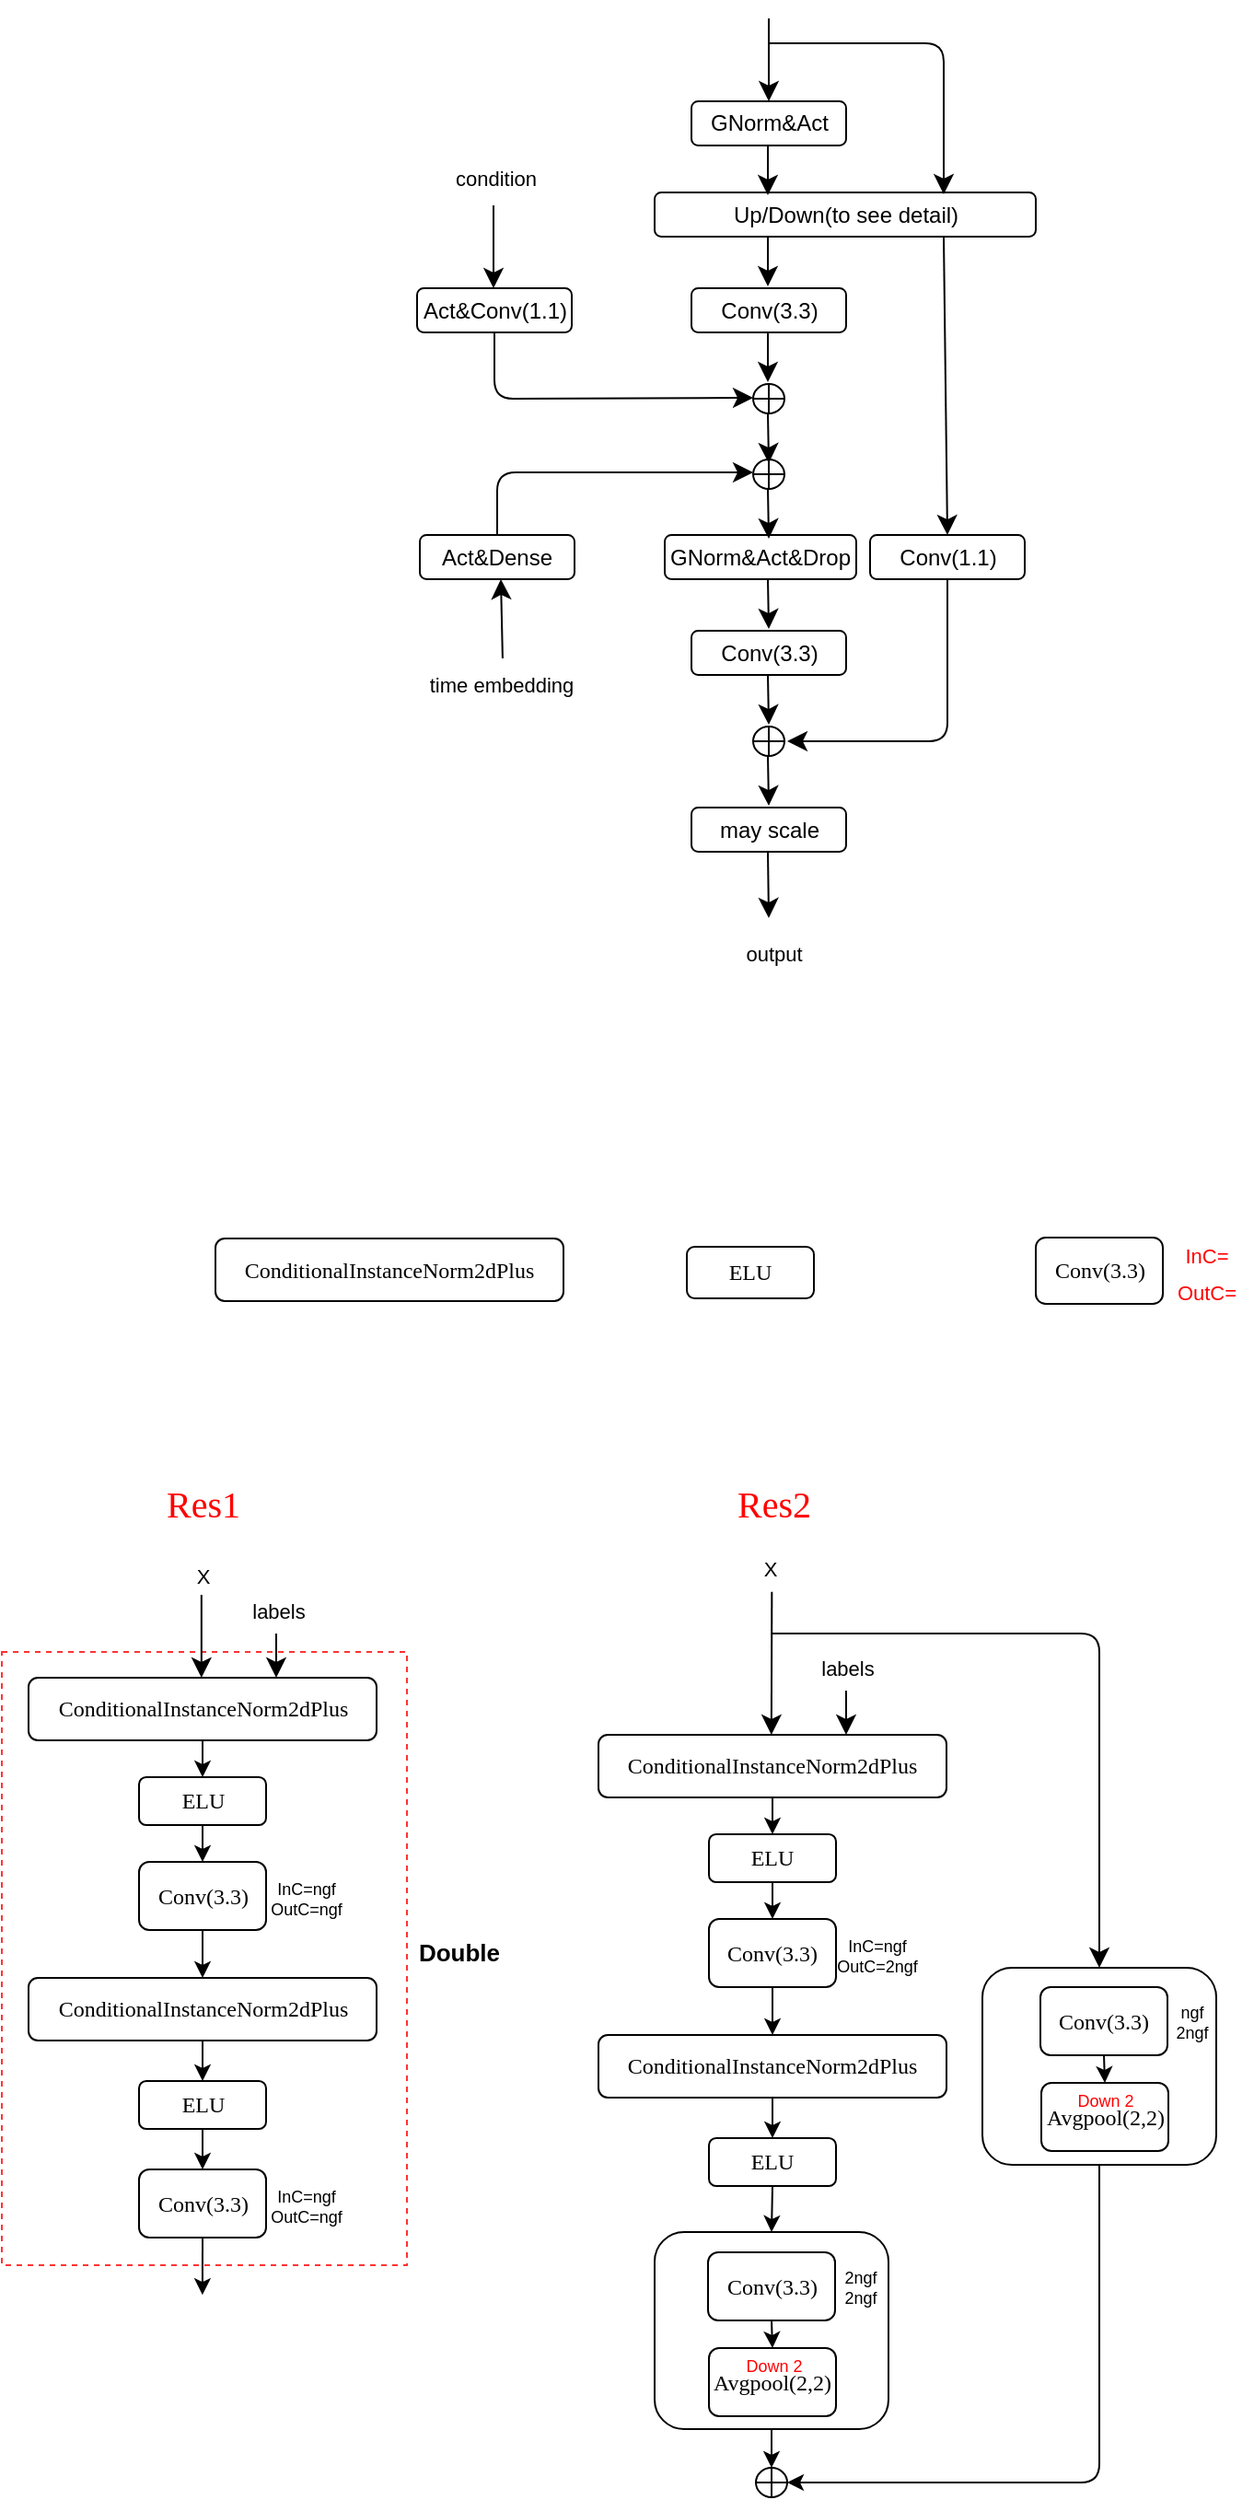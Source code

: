 <mxfile version="24.7.1" type="github">
  <diagram name="第 1 页" id="WY7e-I092N28eT6Ba04r">
    <mxGraphModel dx="1427" dy="1818" grid="0" gridSize="10" guides="1" tooltips="1" connect="1" arrows="1" fold="1" page="0" pageScale="1" pageWidth="827" pageHeight="1169" background="none" math="0" shadow="0">
      <root>
        <mxCell id="0" />
        <mxCell id="1" parent="0" />
        <mxCell id="3fjzQiBei5Zrd4goEmmM-80" value="" style="rounded=1;whiteSpace=wrap;html=1;" vertex="1" parent="1">
          <mxGeometry x="211.5" y="462" width="127" height="107" as="geometry" />
        </mxCell>
        <mxCell id="3fjzQiBei5Zrd4goEmmM-93" value="" style="rounded=0;whiteSpace=wrap;html=1;dashed=1;strokeColor=#FF3333;" vertex="1" parent="1">
          <mxGeometry x="-143" y="147" width="220" height="333" as="geometry" />
        </mxCell>
        <mxCell id="3fjzQiBei5Zrd4goEmmM-1" value="GNorm&amp;amp;Act" style="rounded=1;whiteSpace=wrap;html=1;labelBackgroundColor=none;" vertex="1" parent="1">
          <mxGeometry x="231.5" y="-695" width="84" height="24" as="geometry" />
        </mxCell>
        <mxCell id="3fjzQiBei5Zrd4goEmmM-2" value="" style="endArrow=classic;html=1;rounded=1;fontSize=12;startSize=8;endSize=8;labelBackgroundColor=none;fontColor=default;" edge="1" parent="1">
          <mxGeometry width="50" height="50" relative="1" as="geometry">
            <mxPoint x="273.5" y="-740" as="sourcePoint" />
            <mxPoint x="273.5" y="-695" as="targetPoint" />
          </mxGeometry>
        </mxCell>
        <mxCell id="3fjzQiBei5Zrd4goEmmM-3" value="Up/Down(to see detail)" style="rounded=1;whiteSpace=wrap;html=1;labelBackgroundColor=none;" vertex="1" parent="1">
          <mxGeometry x="211.5" y="-645.5" width="207" height="24" as="geometry" />
        </mxCell>
        <mxCell id="3fjzQiBei5Zrd4goEmmM-4" value="" style="endArrow=classic;html=1;rounded=1;fontSize=12;startSize=8;endSize=8;labelBackgroundColor=none;fontColor=default;" edge="1" parent="1">
          <mxGeometry width="50" height="50" relative="1" as="geometry">
            <mxPoint x="273" y="-671" as="sourcePoint" />
            <mxPoint x="273" y="-644" as="targetPoint" />
          </mxGeometry>
        </mxCell>
        <mxCell id="3fjzQiBei5Zrd4goEmmM-5" value="" style="endArrow=classic;html=1;rounded=1;fontSize=12;startSize=8;endSize=8;labelBackgroundColor=none;fontColor=default;" edge="1" parent="1">
          <mxGeometry width="50" height="50" relative="1" as="geometry">
            <mxPoint x="273.5" y="-726.5" as="sourcePoint" />
            <mxPoint x="368.5" y="-644.5" as="targetPoint" />
            <Array as="points">
              <mxPoint x="368.5" y="-726.5" />
            </Array>
          </mxGeometry>
        </mxCell>
        <mxCell id="3fjzQiBei5Zrd4goEmmM-6" value="Conv(3.3)" style="rounded=1;whiteSpace=wrap;html=1;labelBackgroundColor=none;" vertex="1" parent="1">
          <mxGeometry x="231.5" y="-593.5" width="84" height="24" as="geometry" />
        </mxCell>
        <mxCell id="3fjzQiBei5Zrd4goEmmM-7" value="" style="endArrow=classic;html=1;rounded=1;fontSize=12;startSize=8;endSize=8;labelBackgroundColor=none;fontColor=default;" edge="1" parent="1">
          <mxGeometry width="50" height="50" relative="1" as="geometry">
            <mxPoint x="273" y="-621.5" as="sourcePoint" />
            <mxPoint x="273" y="-594.5" as="targetPoint" />
          </mxGeometry>
        </mxCell>
        <mxCell id="3fjzQiBei5Zrd4goEmmM-8" value="" style="endArrow=classic;html=1;rounded=1;fontSize=12;startSize=8;endSize=8;labelBackgroundColor=none;fontColor=default;" edge="1" parent="1">
          <mxGeometry width="50" height="50" relative="1" as="geometry">
            <mxPoint x="273" y="-569.5" as="sourcePoint" />
            <mxPoint x="273" y="-542.5" as="targetPoint" />
          </mxGeometry>
        </mxCell>
        <mxCell id="3fjzQiBei5Zrd4goEmmM-9" value="" style="shape=orEllipse;perimeter=ellipsePerimeter;whiteSpace=wrap;html=1;backgroundOutline=1;rounded=1;labelBackgroundColor=none;" vertex="1" parent="1">
          <mxGeometry x="265" y="-541.5" width="17" height="16" as="geometry" />
        </mxCell>
        <mxCell id="3fjzQiBei5Zrd4goEmmM-10" value="Act&amp;amp;Dense" style="rounded=1;whiteSpace=wrap;html=1;labelBackgroundColor=none;" vertex="1" parent="1">
          <mxGeometry x="84" y="-459.5" width="84" height="24" as="geometry" />
        </mxCell>
        <mxCell id="3fjzQiBei5Zrd4goEmmM-11" value="" style="endArrow=classic;html=1;rounded=1;fontSize=12;startSize=8;endSize=8;exitX=0.51;exitY=0.097;exitDx=0;exitDy=0;exitPerimeter=0;labelBackgroundColor=none;fontColor=default;" edge="1" parent="1" source="3fjzQiBei5Zrd4goEmmM-12">
          <mxGeometry width="50" height="50" relative="1" as="geometry">
            <mxPoint x="130" y="-391.5" as="sourcePoint" />
            <mxPoint x="128" y="-435.5" as="targetPoint" />
          </mxGeometry>
        </mxCell>
        <mxCell id="3fjzQiBei5Zrd4goEmmM-12" value="&lt;font style=&quot;font-size: 11px;&quot;&gt;time embedding&lt;/font&gt;" style="text;html=1;align=center;verticalAlign=middle;resizable=0;points=[];autosize=1;strokeColor=none;fillColor=none;fontSize=16;rounded=1;labelBackgroundColor=none;" vertex="1" parent="1">
          <mxGeometry x="80" y="-395.5" width="96" height="31" as="geometry" />
        </mxCell>
        <mxCell id="3fjzQiBei5Zrd4goEmmM-13" value="Act&amp;amp;Conv(1.1)" style="rounded=1;whiteSpace=wrap;html=1;labelBackgroundColor=none;" vertex="1" parent="1">
          <mxGeometry x="82.5" y="-593.5" width="84" height="24" as="geometry" />
        </mxCell>
        <mxCell id="3fjzQiBei5Zrd4goEmmM-14" value="" style="endArrow=classic;html=1;rounded=1;fontSize=12;startSize=8;endSize=8;labelBackgroundColor=none;fontColor=default;" edge="1" parent="1">
          <mxGeometry width="50" height="50" relative="1" as="geometry">
            <mxPoint x="124" y="-638.5" as="sourcePoint" />
            <mxPoint x="124" y="-593.5" as="targetPoint" />
          </mxGeometry>
        </mxCell>
        <mxCell id="3fjzQiBei5Zrd4goEmmM-15" value="" style="endArrow=classic;html=1;rounded=1;fontSize=12;startSize=8;endSize=8;exitX=0.5;exitY=1;exitDx=0;exitDy=0;labelBackgroundColor=none;fontColor=default;" edge="1" parent="1" source="3fjzQiBei5Zrd4goEmmM-13">
          <mxGeometry width="50" height="50" relative="1" as="geometry">
            <mxPoint x="115.5" y="-533.5" as="sourcePoint" />
            <mxPoint x="265" y="-534" as="targetPoint" />
            <Array as="points">
              <mxPoint x="124.5" y="-533.5" />
            </Array>
          </mxGeometry>
        </mxCell>
        <mxCell id="3fjzQiBei5Zrd4goEmmM-16" value="&lt;span style=&quot;font-size: 11px;&quot;&gt;condition&lt;/span&gt;" style="text;html=1;align=center;verticalAlign=middle;resizable=0;points=[];autosize=1;strokeColor=none;fillColor=none;fontSize=16;rounded=1;labelBackgroundColor=none;" vertex="1" parent="1">
          <mxGeometry x="93.5" y="-671" width="62" height="31" as="geometry" />
        </mxCell>
        <mxCell id="3fjzQiBei5Zrd4goEmmM-17" value="" style="endArrow=classic;html=1;rounded=1;fontSize=12;startSize=8;endSize=8;labelBackgroundColor=none;fontColor=default;" edge="1" parent="1">
          <mxGeometry width="50" height="50" relative="1" as="geometry">
            <mxPoint x="126" y="-459.5" as="sourcePoint" />
            <mxPoint x="265" y="-493.5" as="targetPoint" />
            <Array as="points">
              <mxPoint x="126" y="-493.5" />
            </Array>
          </mxGeometry>
        </mxCell>
        <mxCell id="3fjzQiBei5Zrd4goEmmM-18" value="" style="shape=orEllipse;perimeter=ellipsePerimeter;whiteSpace=wrap;html=1;backgroundOutline=1;rounded=1;labelBackgroundColor=none;" vertex="1" parent="1">
          <mxGeometry x="265" y="-500.5" width="17" height="16" as="geometry" />
        </mxCell>
        <mxCell id="3fjzQiBei5Zrd4goEmmM-19" value="" style="endArrow=classic;html=1;rounded=1;fontSize=12;startSize=8;endSize=8;labelBackgroundColor=none;fontColor=default;" edge="1" parent="1">
          <mxGeometry width="50" height="50" relative="1" as="geometry">
            <mxPoint x="273" y="-525.5" as="sourcePoint" />
            <mxPoint x="273.5" y="-498.5" as="targetPoint" />
          </mxGeometry>
        </mxCell>
        <mxCell id="3fjzQiBei5Zrd4goEmmM-20" value="GNorm&amp;amp;Act&amp;amp;Drop" style="rounded=1;whiteSpace=wrap;html=1;labelBackgroundColor=none;" vertex="1" parent="1">
          <mxGeometry x="217" y="-459.5" width="104" height="24" as="geometry" />
        </mxCell>
        <mxCell id="3fjzQiBei5Zrd4goEmmM-21" value="" style="endArrow=classic;html=1;rounded=1;fontSize=12;startSize=8;endSize=8;labelBackgroundColor=none;fontColor=default;" edge="1" parent="1">
          <mxGeometry width="50" height="50" relative="1" as="geometry">
            <mxPoint x="273" y="-484.5" as="sourcePoint" />
            <mxPoint x="273.5" y="-457.5" as="targetPoint" />
          </mxGeometry>
        </mxCell>
        <mxCell id="3fjzQiBei5Zrd4goEmmM-22" value="Conv(3.3)" style="rounded=1;whiteSpace=wrap;html=1;labelBackgroundColor=none;" vertex="1" parent="1">
          <mxGeometry x="231.5" y="-407.5" width="84" height="24" as="geometry" />
        </mxCell>
        <mxCell id="3fjzQiBei5Zrd4goEmmM-23" value="" style="endArrow=classic;html=1;rounded=1;fontSize=12;startSize=8;endSize=8;labelBackgroundColor=none;fontColor=default;" edge="1" parent="1">
          <mxGeometry width="50" height="50" relative="1" as="geometry">
            <mxPoint x="273" y="-435.5" as="sourcePoint" />
            <mxPoint x="273.5" y="-408.5" as="targetPoint" />
          </mxGeometry>
        </mxCell>
        <mxCell id="3fjzQiBei5Zrd4goEmmM-24" value="Conv(1.1)" style="rounded=1;whiteSpace=wrap;html=1;labelBackgroundColor=none;" vertex="1" parent="1">
          <mxGeometry x="328.5" y="-459.5" width="84" height="24" as="geometry" />
        </mxCell>
        <mxCell id="3fjzQiBei5Zrd4goEmmM-25" value="" style="endArrow=classic;html=1;rounded=1;fontSize=12;startSize=8;endSize=8;entryX=0.5;entryY=0;entryDx=0;entryDy=0;labelBackgroundColor=none;fontColor=default;" edge="1" parent="1" target="3fjzQiBei5Zrd4goEmmM-24">
          <mxGeometry width="50" height="50" relative="1" as="geometry">
            <mxPoint x="368.5" y="-621.5" as="sourcePoint" />
            <mxPoint x="368.5" y="-563.5" as="targetPoint" />
          </mxGeometry>
        </mxCell>
        <mxCell id="3fjzQiBei5Zrd4goEmmM-26" value="" style="shape=orEllipse;perimeter=ellipsePerimeter;whiteSpace=wrap;html=1;backgroundOutline=1;rounded=1;labelBackgroundColor=none;" vertex="1" parent="1">
          <mxGeometry x="265" y="-355.5" width="17" height="16" as="geometry" />
        </mxCell>
        <mxCell id="3fjzQiBei5Zrd4goEmmM-27" value="" style="endArrow=classic;html=1;rounded=1;fontSize=12;startSize=8;endSize=8;labelBackgroundColor=none;fontColor=default;" edge="1" parent="1">
          <mxGeometry width="50" height="50" relative="1" as="geometry">
            <mxPoint x="273" y="-383.5" as="sourcePoint" />
            <mxPoint x="273.5" y="-356.5" as="targetPoint" />
          </mxGeometry>
        </mxCell>
        <mxCell id="3fjzQiBei5Zrd4goEmmM-28" value="" style="endArrow=classic;html=1;rounded=1;fontSize=12;startSize=8;endSize=8;exitX=0.5;exitY=1;exitDx=0;exitDy=0;labelBackgroundColor=none;fontColor=default;" edge="1" parent="1" source="3fjzQiBei5Zrd4goEmmM-24">
          <mxGeometry width="50" height="50" relative="1" as="geometry">
            <mxPoint x="369" y="-433.5" as="sourcePoint" />
            <mxPoint x="283.5" y="-347.5" as="targetPoint" />
            <Array as="points">
              <mxPoint x="370.5" y="-347.5" />
            </Array>
          </mxGeometry>
        </mxCell>
        <mxCell id="3fjzQiBei5Zrd4goEmmM-29" value="may scale" style="rounded=1;whiteSpace=wrap;html=1;labelBackgroundColor=none;" vertex="1" parent="1">
          <mxGeometry x="231.5" y="-311.5" width="84" height="24" as="geometry" />
        </mxCell>
        <mxCell id="3fjzQiBei5Zrd4goEmmM-30" value="" style="endArrow=classic;html=1;rounded=1;fontSize=12;startSize=8;endSize=8;labelBackgroundColor=none;fontColor=default;" edge="1" parent="1">
          <mxGeometry width="50" height="50" relative="1" as="geometry">
            <mxPoint x="273" y="-339.5" as="sourcePoint" />
            <mxPoint x="273.5" y="-312.5" as="targetPoint" />
          </mxGeometry>
        </mxCell>
        <mxCell id="3fjzQiBei5Zrd4goEmmM-31" value="" style="endArrow=classic;html=1;rounded=1;fontSize=12;startSize=8;endSize=8;labelBackgroundColor=none;fontColor=default;" edge="1" parent="1">
          <mxGeometry width="50" height="50" relative="1" as="geometry">
            <mxPoint x="273" y="-287.5" as="sourcePoint" />
            <mxPoint x="273.5" y="-251.5" as="targetPoint" />
          </mxGeometry>
        </mxCell>
        <mxCell id="3fjzQiBei5Zrd4goEmmM-32" value="&lt;font style=&quot;font-size: 11px;&quot;&gt;output&lt;/font&gt;" style="text;html=1;align=center;verticalAlign=middle;resizable=0;points=[];autosize=1;strokeColor=none;fillColor=none;fontSize=16;rounded=1;labelBackgroundColor=none;" vertex="1" parent="1">
          <mxGeometry x="251" y="-249.5" width="49" height="31" as="geometry" />
        </mxCell>
        <mxCell id="3fjzQiBei5Zrd4goEmmM-47" style="edgeStyle=orthogonalEdgeStyle;rounded=1;orthogonalLoop=1;jettySize=auto;html=1;exitX=0.5;exitY=1;exitDx=0;exitDy=0;entryX=0.5;entryY=0;entryDx=0;entryDy=0;" edge="1" parent="1" source="3fjzQiBei5Zrd4goEmmM-34" target="3fjzQiBei5Zrd4goEmmM-42">
          <mxGeometry relative="1" as="geometry">
            <mxPoint x="-34" y="230" as="targetPoint" />
          </mxGeometry>
        </mxCell>
        <mxCell id="3fjzQiBei5Zrd4goEmmM-34" value="&lt;font face=&quot;Times New Roman&quot;&gt;ConditionalInstanceNorm2dPlus&lt;/font&gt;" style="rounded=1;whiteSpace=wrap;html=1;" vertex="1" parent="1">
          <mxGeometry x="-128.5" y="161" width="189" height="34" as="geometry" />
        </mxCell>
        <mxCell id="3fjzQiBei5Zrd4goEmmM-35" value="&lt;font face=&quot;Times New Roman&quot;&gt;ELU&lt;/font&gt;" style="rounded=1;whiteSpace=wrap;html=1;" vertex="1" parent="1">
          <mxGeometry x="229" y="-73" width="69" height="28" as="geometry" />
        </mxCell>
        <mxCell id="3fjzQiBei5Zrd4goEmmM-36" value="&lt;font face=&quot;Times New Roman&quot;&gt;Conv(3.3)&lt;/font&gt;" style="rounded=1;whiteSpace=wrap;html=1;" vertex="1" parent="1">
          <mxGeometry x="418.5" y="-78" width="69" height="36" as="geometry" />
        </mxCell>
        <mxCell id="3fjzQiBei5Zrd4goEmmM-37" value="&lt;font color=&quot;#ff0000&quot;&gt;&lt;span style=&quot;font-size: 11px;&quot;&gt;InC=&lt;/span&gt;&lt;/font&gt;&lt;div&gt;&lt;font color=&quot;#ff0000&quot;&gt;&lt;span style=&quot;font-size: 11px;&quot;&gt;OutC=&lt;/span&gt;&lt;/font&gt;&lt;/div&gt;" style="text;html=1;align=center;verticalAlign=middle;resizable=0;points=[];autosize=1;strokeColor=none;fillColor=none;fontSize=16;rounded=1;labelBackgroundColor=none;" vertex="1" parent="1">
          <mxGeometry x="486" y="-85.5" width="50" height="50" as="geometry" />
        </mxCell>
        <mxCell id="3fjzQiBei5Zrd4goEmmM-38" value="&lt;font color=&quot;#ff0000&quot; face=&quot;Times New Roman&quot; style=&quot;font-size: 20px;&quot;&gt;Res1&lt;/font&gt;" style="text;html=1;align=center;verticalAlign=middle;resizable=0;points=[];autosize=1;strokeColor=none;fillColor=none;fontSize=16;rounded=1;labelBackgroundColor=none;" vertex="1" parent="1">
          <mxGeometry x="-63" y="48" width="58" height="36" as="geometry" />
        </mxCell>
        <mxCell id="3fjzQiBei5Zrd4goEmmM-58" style="edgeStyle=orthogonalEdgeStyle;rounded=1;orthogonalLoop=1;jettySize=auto;html=1;exitX=0.5;exitY=1;exitDx=0;exitDy=0;entryX=0.5;entryY=0;entryDx=0;entryDy=0;" edge="1" parent="1" source="3fjzQiBei5Zrd4goEmmM-39" target="3fjzQiBei5Zrd4goEmmM-53">
          <mxGeometry relative="1" as="geometry" />
        </mxCell>
        <mxCell id="3fjzQiBei5Zrd4goEmmM-39" value="&lt;font face=&quot;Times New Roman&quot;&gt;Conv(3.3)&lt;/font&gt;" style="rounded=1;whiteSpace=wrap;html=1;" vertex="1" parent="1">
          <mxGeometry x="-68.5" y="261" width="69" height="37" as="geometry" />
        </mxCell>
        <mxCell id="3fjzQiBei5Zrd4goEmmM-40" value="&lt;font style=&quot;font-size: 9px;&quot;&gt;&lt;span style=&quot;font-size: 9px;&quot;&gt;InC=ngf&lt;/span&gt;&lt;/font&gt;&lt;div style=&quot;font-size: 9px;&quot;&gt;&lt;font style=&quot;font-size: 9px;&quot;&gt;&lt;span style=&quot;font-size: 9px;&quot;&gt;OutC=ngf&lt;/span&gt;&lt;/font&gt;&lt;/div&gt;" style="text;html=1;align=center;verticalAlign=middle;resizable=0;points=[];autosize=1;strokeColor=none;fillColor=none;fontSize=9;rounded=1;labelBackgroundColor=none;" vertex="1" parent="1">
          <mxGeometry x="-7" y="263.5" width="57" height="34" as="geometry" />
        </mxCell>
        <mxCell id="3fjzQiBei5Zrd4goEmmM-41" value="&lt;font face=&quot;Times New Roman&quot;&gt;ConditionalInstanceNorm2dPlus&lt;/font&gt;" style="rounded=1;whiteSpace=wrap;html=1;" vertex="1" parent="1">
          <mxGeometry x="-27" y="-77.5" width="189" height="34" as="geometry" />
        </mxCell>
        <mxCell id="3fjzQiBei5Zrd4goEmmM-49" style="edgeStyle=orthogonalEdgeStyle;rounded=1;orthogonalLoop=1;jettySize=auto;html=1;exitX=0.5;exitY=1;exitDx=0;exitDy=0;entryX=0.5;entryY=0;entryDx=0;entryDy=0;" edge="1" parent="1" source="3fjzQiBei5Zrd4goEmmM-42" target="3fjzQiBei5Zrd4goEmmM-39">
          <mxGeometry relative="1" as="geometry" />
        </mxCell>
        <mxCell id="3fjzQiBei5Zrd4goEmmM-42" value="&lt;font face=&quot;Times New Roman&quot;&gt;ELU&lt;/font&gt;" style="rounded=1;whiteSpace=wrap;html=1;" vertex="1" parent="1">
          <mxGeometry x="-68.5" y="215" width="69" height="26" as="geometry" />
        </mxCell>
        <mxCell id="3fjzQiBei5Zrd4goEmmM-43" value="" style="endArrow=classic;html=1;rounded=1;fontSize=12;startSize=8;endSize=8;labelBackgroundColor=none;fontColor=default;" edge="1" parent="1">
          <mxGeometry width="50" height="50" relative="1" as="geometry">
            <mxPoint x="-34.59" y="116" as="sourcePoint" />
            <mxPoint x="-34.59" y="161" as="targetPoint" />
          </mxGeometry>
        </mxCell>
        <mxCell id="3fjzQiBei5Zrd4goEmmM-45" value="&lt;span style=&quot;font-size: 11px;&quot;&gt;labels&lt;/span&gt;" style="text;html=1;align=center;verticalAlign=middle;resizable=0;points=[];autosize=1;strokeColor=none;fillColor=none;fontSize=16;rounded=1;labelBackgroundColor=none;" vertex="1" parent="1">
          <mxGeometry x="-17" y="107" width="47" height="31" as="geometry" />
        </mxCell>
        <mxCell id="3fjzQiBei5Zrd4goEmmM-46" value="&lt;span style=&quot;font-size: 11px;&quot;&gt;X&lt;/span&gt;" style="text;html=1;align=center;verticalAlign=middle;resizable=0;points=[];autosize=1;strokeColor=none;fillColor=none;fontSize=16;rounded=1;labelBackgroundColor=none;" vertex="1" parent="1">
          <mxGeometry x="-46.5" y="88" width="25" height="31" as="geometry" />
        </mxCell>
        <mxCell id="3fjzQiBei5Zrd4goEmmM-51" value="" style="endArrow=classic;html=1;rounded=1;fontSize=12;startSize=8;endSize=8;labelBackgroundColor=none;fontColor=default;" edge="1" parent="1">
          <mxGeometry width="50" height="50" relative="1" as="geometry">
            <mxPoint x="6" y="137" as="sourcePoint" />
            <mxPoint x="6" y="161" as="targetPoint" />
          </mxGeometry>
        </mxCell>
        <mxCell id="3fjzQiBei5Zrd4goEmmM-52" style="edgeStyle=orthogonalEdgeStyle;rounded=1;orthogonalLoop=1;jettySize=auto;html=1;exitX=0.5;exitY=1;exitDx=0;exitDy=0;entryX=0.5;entryY=0;entryDx=0;entryDy=0;" edge="1" parent="1" source="3fjzQiBei5Zrd4goEmmM-53" target="3fjzQiBei5Zrd4goEmmM-54">
          <mxGeometry relative="1" as="geometry">
            <mxPoint x="-34" y="395" as="targetPoint" />
          </mxGeometry>
        </mxCell>
        <mxCell id="3fjzQiBei5Zrd4goEmmM-53" value="&lt;font face=&quot;Times New Roman&quot;&gt;ConditionalInstanceNorm2dPlus&lt;/font&gt;" style="rounded=1;whiteSpace=wrap;html=1;" vertex="1" parent="1">
          <mxGeometry x="-128.5" y="324" width="189" height="34" as="geometry" />
        </mxCell>
        <mxCell id="3fjzQiBei5Zrd4goEmmM-60" style="edgeStyle=orthogonalEdgeStyle;rounded=1;orthogonalLoop=1;jettySize=auto;html=1;exitX=0.5;exitY=1;exitDx=0;exitDy=0;entryX=0.5;entryY=0;entryDx=0;entryDy=0;" edge="1" parent="1" source="3fjzQiBei5Zrd4goEmmM-54" target="3fjzQiBei5Zrd4goEmmM-59">
          <mxGeometry relative="1" as="geometry" />
        </mxCell>
        <mxCell id="3fjzQiBei5Zrd4goEmmM-54" value="&lt;font face=&quot;Times New Roman&quot;&gt;ELU&lt;/font&gt;" style="rounded=1;whiteSpace=wrap;html=1;" vertex="1" parent="1">
          <mxGeometry x="-68.5" y="380" width="69" height="26" as="geometry" />
        </mxCell>
        <mxCell id="3fjzQiBei5Zrd4goEmmM-62" style="edgeStyle=orthogonalEdgeStyle;rounded=1;orthogonalLoop=1;jettySize=auto;html=1;exitX=0.5;exitY=1;exitDx=0;exitDy=0;" edge="1" parent="1" source="3fjzQiBei5Zrd4goEmmM-59">
          <mxGeometry relative="1" as="geometry">
            <mxPoint x="-34.059" y="496.118" as="targetPoint" />
          </mxGeometry>
        </mxCell>
        <mxCell id="3fjzQiBei5Zrd4goEmmM-59" value="&lt;font face=&quot;Times New Roman&quot;&gt;Conv(3.3)&lt;/font&gt;" style="rounded=1;whiteSpace=wrap;html=1;" vertex="1" parent="1">
          <mxGeometry x="-68.5" y="428" width="69" height="37" as="geometry" />
        </mxCell>
        <mxCell id="3fjzQiBei5Zrd4goEmmM-61" value="&lt;font style=&quot;font-size: 9px;&quot;&gt;&lt;span style=&quot;font-size: 9px;&quot;&gt;InC=ngf&lt;/span&gt;&lt;/font&gt;&lt;div style=&quot;font-size: 9px;&quot;&gt;&lt;font style=&quot;font-size: 9px;&quot;&gt;&lt;span style=&quot;font-size: 9px;&quot;&gt;OutC=ngf&lt;/span&gt;&lt;/font&gt;&lt;/div&gt;" style="text;html=1;align=center;verticalAlign=middle;resizable=0;points=[];autosize=1;strokeColor=none;fillColor=none;fontSize=9;rounded=1;labelBackgroundColor=none;" vertex="1" parent="1">
          <mxGeometry x="-7" y="431" width="57" height="34" as="geometry" />
        </mxCell>
        <mxCell id="3fjzQiBei5Zrd4goEmmM-63" style="edgeStyle=orthogonalEdgeStyle;rounded=1;orthogonalLoop=1;jettySize=auto;html=1;exitX=0.5;exitY=1;exitDx=0;exitDy=0;entryX=0.5;entryY=0;entryDx=0;entryDy=0;" edge="1" parent="1" source="3fjzQiBei5Zrd4goEmmM-64" target="3fjzQiBei5Zrd4goEmmM-70">
          <mxGeometry relative="1" as="geometry">
            <mxPoint x="275.5" y="261" as="targetPoint" />
          </mxGeometry>
        </mxCell>
        <mxCell id="3fjzQiBei5Zrd4goEmmM-64" value="&lt;font face=&quot;Times New Roman&quot;&gt;ConditionalInstanceNorm2dPlus&lt;/font&gt;" style="rounded=1;whiteSpace=wrap;html=1;" vertex="1" parent="1">
          <mxGeometry x="181" y="192" width="189" height="34" as="geometry" />
        </mxCell>
        <mxCell id="3fjzQiBei5Zrd4goEmmM-65" value="&lt;font color=&quot;#ff0000&quot; face=&quot;Times New Roman&quot; style=&quot;font-size: 20px;&quot;&gt;Res2&lt;/font&gt;" style="text;html=1;align=center;verticalAlign=middle;resizable=0;points=[];autosize=1;strokeColor=none;fillColor=none;fontSize=16;rounded=1;labelBackgroundColor=none;" vertex="1" parent="1">
          <mxGeometry x="246.5" y="48" width="58" height="36" as="geometry" />
        </mxCell>
        <mxCell id="3fjzQiBei5Zrd4goEmmM-66" style="edgeStyle=orthogonalEdgeStyle;rounded=1;orthogonalLoop=1;jettySize=auto;html=1;exitX=0.5;exitY=1;exitDx=0;exitDy=0;entryX=0.5;entryY=0;entryDx=0;entryDy=0;" edge="1" parent="1" source="3fjzQiBei5Zrd4goEmmM-67" target="3fjzQiBei5Zrd4goEmmM-76">
          <mxGeometry relative="1" as="geometry" />
        </mxCell>
        <mxCell id="3fjzQiBei5Zrd4goEmmM-67" value="&lt;font face=&quot;Times New Roman&quot;&gt;Conv(3.3)&lt;/font&gt;" style="rounded=1;whiteSpace=wrap;html=1;" vertex="1" parent="1">
          <mxGeometry x="241" y="292" width="69" height="37" as="geometry" />
        </mxCell>
        <mxCell id="3fjzQiBei5Zrd4goEmmM-68" value="&lt;font style=&quot;font-size: 9px;&quot;&gt;&lt;span style=&quot;font-size: 9px;&quot;&gt;InC=ngf&lt;/span&gt;&lt;/font&gt;&lt;div style=&quot;font-size: 9px;&quot;&gt;&lt;font style=&quot;font-size: 9px;&quot;&gt;&lt;span style=&quot;font-size: 9px;&quot;&gt;OutC=2ngf&lt;/span&gt;&lt;/font&gt;&lt;/div&gt;" style="text;html=1;align=center;verticalAlign=middle;resizable=0;points=[];autosize=1;strokeColor=none;fillColor=none;fontSize=9;rounded=1;labelBackgroundColor=none;" vertex="1" parent="1">
          <mxGeometry x="300.5" y="294.5" width="62" height="34" as="geometry" />
        </mxCell>
        <mxCell id="3fjzQiBei5Zrd4goEmmM-69" style="edgeStyle=orthogonalEdgeStyle;rounded=1;orthogonalLoop=1;jettySize=auto;html=1;exitX=0.5;exitY=1;exitDx=0;exitDy=0;entryX=0.5;entryY=0;entryDx=0;entryDy=0;" edge="1" parent="1" source="3fjzQiBei5Zrd4goEmmM-70" target="3fjzQiBei5Zrd4goEmmM-67">
          <mxGeometry relative="1" as="geometry" />
        </mxCell>
        <mxCell id="3fjzQiBei5Zrd4goEmmM-70" value="&lt;font face=&quot;Times New Roman&quot;&gt;ELU&lt;/font&gt;" style="rounded=1;whiteSpace=wrap;html=1;" vertex="1" parent="1">
          <mxGeometry x="241" y="246" width="69" height="26" as="geometry" />
        </mxCell>
        <mxCell id="3fjzQiBei5Zrd4goEmmM-71" value="" style="endArrow=classic;html=1;rounded=1;fontSize=12;startSize=8;endSize=8;labelBackgroundColor=none;fontColor=default;exitX=0.567;exitY=0.981;exitDx=0;exitDy=0;exitPerimeter=0;" edge="1" parent="1" source="3fjzQiBei5Zrd4goEmmM-73">
          <mxGeometry width="50" height="50" relative="1" as="geometry">
            <mxPoint x="274.91" y="147" as="sourcePoint" />
            <mxPoint x="274.91" y="192" as="targetPoint" />
          </mxGeometry>
        </mxCell>
        <mxCell id="3fjzQiBei5Zrd4goEmmM-72" value="&lt;span style=&quot;font-size: 11px;&quot;&gt;labels&lt;/span&gt;" style="text;html=1;align=center;verticalAlign=middle;resizable=0;points=[];autosize=1;strokeColor=none;fillColor=none;fontSize=16;rounded=1;labelBackgroundColor=none;" vertex="1" parent="1">
          <mxGeometry x="292.5" y="138" width="47" height="31" as="geometry" />
        </mxCell>
        <mxCell id="3fjzQiBei5Zrd4goEmmM-73" value="&lt;span style=&quot;font-size: 11px;&quot;&gt;X&lt;/span&gt;" style="text;html=1;align=center;verticalAlign=middle;resizable=0;points=[];autosize=1;strokeColor=none;fillColor=none;fontSize=16;rounded=1;labelBackgroundColor=none;" vertex="1" parent="1">
          <mxGeometry x="261" y="84" width="25" height="31" as="geometry" />
        </mxCell>
        <mxCell id="3fjzQiBei5Zrd4goEmmM-74" value="" style="endArrow=classic;html=1;rounded=1;fontSize=12;startSize=8;endSize=8;labelBackgroundColor=none;fontColor=default;" edge="1" parent="1">
          <mxGeometry width="50" height="50" relative="1" as="geometry">
            <mxPoint x="315.5" y="168" as="sourcePoint" />
            <mxPoint x="315.5" y="192" as="targetPoint" />
          </mxGeometry>
        </mxCell>
        <mxCell id="3fjzQiBei5Zrd4goEmmM-75" style="edgeStyle=orthogonalEdgeStyle;rounded=1;orthogonalLoop=1;jettySize=auto;html=1;exitX=0.5;exitY=1;exitDx=0;exitDy=0;entryX=0.5;entryY=0;entryDx=0;entryDy=0;" edge="1" parent="1" source="3fjzQiBei5Zrd4goEmmM-76" target="3fjzQiBei5Zrd4goEmmM-78">
          <mxGeometry relative="1" as="geometry">
            <mxPoint x="275.5" y="426" as="targetPoint" />
          </mxGeometry>
        </mxCell>
        <mxCell id="3fjzQiBei5Zrd4goEmmM-76" value="&lt;font face=&quot;Times New Roman&quot;&gt;ConditionalInstanceNorm2dPlus&lt;/font&gt;" style="rounded=1;whiteSpace=wrap;html=1;" vertex="1" parent="1">
          <mxGeometry x="181" y="355" width="189" height="34" as="geometry" />
        </mxCell>
        <mxCell id="3fjzQiBei5Zrd4goEmmM-77" style="edgeStyle=orthogonalEdgeStyle;rounded=1;orthogonalLoop=1;jettySize=auto;html=1;exitX=0.5;exitY=1;exitDx=0;exitDy=0;entryX=0.5;entryY=0;entryDx=0;entryDy=0;" edge="1" parent="1" source="3fjzQiBei5Zrd4goEmmM-78" target="3fjzQiBei5Zrd4goEmmM-80">
          <mxGeometry relative="1" as="geometry" />
        </mxCell>
        <mxCell id="3fjzQiBei5Zrd4goEmmM-78" value="&lt;font face=&quot;Times New Roman&quot;&gt;ELU&lt;/font&gt;" style="rounded=1;whiteSpace=wrap;html=1;" vertex="1" parent="1">
          <mxGeometry x="241" y="411" width="69" height="26" as="geometry" />
        </mxCell>
        <mxCell id="3fjzQiBei5Zrd4goEmmM-99" style="edgeStyle=orthogonalEdgeStyle;rounded=1;orthogonalLoop=1;jettySize=auto;html=1;exitX=0.5;exitY=1;exitDx=0;exitDy=0;entryX=0.5;entryY=0;entryDx=0;entryDy=0;" edge="1" parent="1" source="3fjzQiBei5Zrd4goEmmM-80" target="3fjzQiBei5Zrd4goEmmM-97">
          <mxGeometry relative="1" as="geometry" />
        </mxCell>
        <mxCell id="3fjzQiBei5Zrd4goEmmM-81" value="&lt;font style=&quot;font-size: 9px;&quot;&gt;&lt;span style=&quot;font-size: 9px;&quot;&gt;2ngf&lt;/span&gt;&lt;/font&gt;&lt;div style=&quot;font-size: 9px;&quot;&gt;&lt;font style=&quot;font-size: 9px;&quot;&gt;&lt;span style=&quot;font-size: 9px;&quot;&gt;2ngf&lt;/span&gt;&lt;/font&gt;&lt;/div&gt;" style="text;html=1;align=center;verticalAlign=middle;resizable=0;points=[];autosize=1;strokeColor=none;fillColor=none;fontSize=9;rounded=1;labelBackgroundColor=none;" vertex="1" parent="1">
          <mxGeometry x="304.5" y="474.5" width="36" height="34" as="geometry" />
        </mxCell>
        <mxCell id="3fjzQiBei5Zrd4goEmmM-88" style="edgeStyle=orthogonalEdgeStyle;rounded=1;orthogonalLoop=1;jettySize=auto;html=1;exitX=0.5;exitY=1;exitDx=0;exitDy=0;entryX=0.5;entryY=0;entryDx=0;entryDy=0;" edge="1" parent="1" source="3fjzQiBei5Zrd4goEmmM-86" target="3fjzQiBei5Zrd4goEmmM-87">
          <mxGeometry relative="1" as="geometry" />
        </mxCell>
        <mxCell id="3fjzQiBei5Zrd4goEmmM-86" value="&lt;font face=&quot;Times New Roman&quot;&gt;Conv(3.3)&lt;/font&gt;" style="rounded=1;whiteSpace=wrap;html=1;" vertex="1" parent="1">
          <mxGeometry x="240.5" y="473" width="69" height="37" as="geometry" />
        </mxCell>
        <mxCell id="3fjzQiBei5Zrd4goEmmM-87" value="&lt;font face=&quot;Times New Roman&quot;&gt;Avgpool(2,2)&lt;/font&gt;" style="rounded=1;whiteSpace=wrap;html=1;" vertex="1" parent="1">
          <mxGeometry x="241" y="525" width="69" height="37" as="geometry" />
        </mxCell>
        <mxCell id="3fjzQiBei5Zrd4goEmmM-91" value="&lt;font color=&quot;#ff0000&quot;&gt;Down 2&lt;/font&gt;" style="text;html=1;align=center;verticalAlign=middle;resizable=0;points=[];autosize=1;strokeColor=none;fillColor=none;fontSize=9;rounded=1;labelBackgroundColor=none;" vertex="1" parent="1">
          <mxGeometry x="251" y="523" width="49" height="23" as="geometry" />
        </mxCell>
        <mxCell id="3fjzQiBei5Zrd4goEmmM-95" value="&lt;font style=&quot;font-size: 13px;&quot;&gt;&lt;b&gt;Double&lt;/b&gt;&lt;/font&gt;" style="text;html=1;align=center;verticalAlign=middle;resizable=0;points=[];autosize=1;strokeColor=none;fillColor=none;fontSize=16;rounded=1;labelBackgroundColor=none;" vertex="1" parent="1">
          <mxGeometry x="74" y="293" width="62" height="31" as="geometry" />
        </mxCell>
        <mxCell id="3fjzQiBei5Zrd4goEmmM-97" value="" style="shape=orEllipse;perimeter=ellipsePerimeter;whiteSpace=wrap;html=1;backgroundOutline=1;rounded=1;labelBackgroundColor=none;" vertex="1" parent="1">
          <mxGeometry x="266.5" y="590" width="17" height="16" as="geometry" />
        </mxCell>
        <mxCell id="3fjzQiBei5Zrd4goEmmM-103" value="" style="endArrow=classic;html=1;rounded=1;fontSize=12;startSize=8;endSize=8;labelBackgroundColor=none;fontColor=default;entryX=0.5;entryY=0;entryDx=0;entryDy=0;" edge="1" parent="1" target="3fjzQiBei5Zrd4goEmmM-105">
          <mxGeometry width="50" height="50" relative="1" as="geometry">
            <mxPoint x="275" y="137" as="sourcePoint" />
            <mxPoint x="400" y="260" as="targetPoint" />
            <Array as="points">
              <mxPoint x="453" y="137" />
            </Array>
          </mxGeometry>
        </mxCell>
        <mxCell id="3fjzQiBei5Zrd4goEmmM-111" style="edgeStyle=elbowEdgeStyle;rounded=1;orthogonalLoop=1;jettySize=auto;html=1;exitX=0.5;exitY=1;exitDx=0;exitDy=0;entryX=1;entryY=0.5;entryDx=0;entryDy=0;" edge="1" parent="1" source="3fjzQiBei5Zrd4goEmmM-105" target="3fjzQiBei5Zrd4goEmmM-97">
          <mxGeometry relative="1" as="geometry">
            <Array as="points">
              <mxPoint x="453" y="521" />
            </Array>
          </mxGeometry>
        </mxCell>
        <mxCell id="3fjzQiBei5Zrd4goEmmM-105" value="" style="rounded=1;whiteSpace=wrap;html=1;" vertex="1" parent="1">
          <mxGeometry x="389.5" y="318.5" width="127" height="107" as="geometry" />
        </mxCell>
        <mxCell id="3fjzQiBei5Zrd4goEmmM-106" value="&lt;font style=&quot;font-size: 9px;&quot;&gt;&lt;span style=&quot;font-size: 9px;&quot;&gt;ngf&lt;/span&gt;&lt;/font&gt;&lt;div style=&quot;font-size: 9px;&quot;&gt;&lt;font style=&quot;font-size: 9px;&quot;&gt;&lt;span style=&quot;font-size: 9px;&quot;&gt;2ngf&lt;/span&gt;&lt;/font&gt;&lt;/div&gt;" style="text;html=1;align=center;verticalAlign=middle;resizable=0;points=[];autosize=1;strokeColor=none;fillColor=none;fontSize=9;rounded=1;labelBackgroundColor=none;" vertex="1" parent="1">
          <mxGeometry x="485" y="330.5" width="36" height="34" as="geometry" />
        </mxCell>
        <mxCell id="3fjzQiBei5Zrd4goEmmM-107" style="edgeStyle=orthogonalEdgeStyle;rounded=1;orthogonalLoop=1;jettySize=auto;html=1;exitX=0.5;exitY=1;exitDx=0;exitDy=0;entryX=0.5;entryY=0;entryDx=0;entryDy=0;" edge="1" parent="1" source="3fjzQiBei5Zrd4goEmmM-108" target="3fjzQiBei5Zrd4goEmmM-109">
          <mxGeometry relative="1" as="geometry" />
        </mxCell>
        <mxCell id="3fjzQiBei5Zrd4goEmmM-108" value="&lt;font face=&quot;Times New Roman&quot;&gt;Conv(3.3)&lt;/font&gt;" style="rounded=1;whiteSpace=wrap;html=1;" vertex="1" parent="1">
          <mxGeometry x="421" y="329" width="69" height="37" as="geometry" />
        </mxCell>
        <mxCell id="3fjzQiBei5Zrd4goEmmM-109" value="&lt;font face=&quot;Times New Roman&quot;&gt;Avgpool(2,2)&lt;/font&gt;" style="rounded=1;whiteSpace=wrap;html=1;" vertex="1" parent="1">
          <mxGeometry x="421.5" y="381" width="69" height="37" as="geometry" />
        </mxCell>
        <mxCell id="3fjzQiBei5Zrd4goEmmM-110" value="&lt;font color=&quot;#ff0000&quot;&gt;Down 2&lt;/font&gt;" style="text;html=1;align=center;verticalAlign=middle;resizable=0;points=[];autosize=1;strokeColor=none;fillColor=none;fontSize=9;rounded=1;labelBackgroundColor=none;" vertex="1" parent="1">
          <mxGeometry x="431.5" y="379" width="49" height="23" as="geometry" />
        </mxCell>
      </root>
    </mxGraphModel>
  </diagram>
</mxfile>
